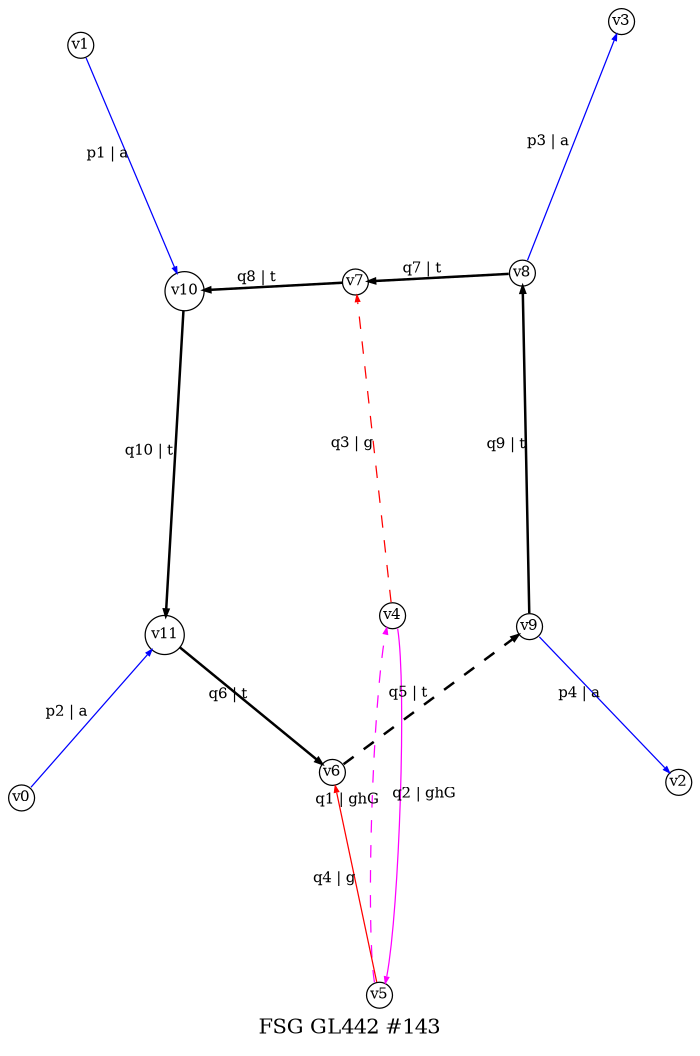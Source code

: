 digraph dot_143_0_GL442 {
label="FSG GL442 #143";
noverlap="scale"; layout="neato";
graph [ fontsize=10,ratio=1.5 ];
node [ fontsize=7,shape=circle,margin=0,height=0.01,penwidth=0.6 ];
edge [ fontsize=7,arrowsize=0.3,penwidth=0.6 ];
"v1" -> "v10" [label="p1 | a",color="blue",penwidth="0.6",style="solid"];
"v0" -> "v11" [label="p2 | a",color="blue",penwidth="0.6",style="solid"];
"v8" -> "v3" [label="p3 | a",color="blue",penwidth="0.6",style="solid"];
"v9" -> "v2" [label="p4 | a",color="blue",penwidth="0.6",style="solid"];
"v5" -> "v4" [label="q1 | ghG",color="magenta",penwidth="0.6",style="dashed"];
"v4" -> "v5" [label="q2 | ghG",color="magenta",penwidth="0.6",style="solid"];
"v4" -> "v7" [label="q3 | g",color="red",penwidth="0.6",style="dashed"];
"v5" -> "v6" [label="q4 | g",color="red",penwidth="0.6",style="solid"];
"v6" -> "v9" [label="q5 | t",color="black",penwidth="1.2",style="dashed"];
"v11" -> "v6" [label="q6 | t",color="black",penwidth="1.2",style="solid"];
"v8" -> "v7" [label="q7 | t",color="black",penwidth="1.2",style="solid"];
"v7" -> "v10" [label="q8 | t",color="black",penwidth="1.2",style="solid"];
"v9" -> "v8" [label="q9 | t",color="black",penwidth="1.2",style="solid"];
"v10" -> "v11" [label="q10 | t",color="black",penwidth="1.2",style="solid"];
}